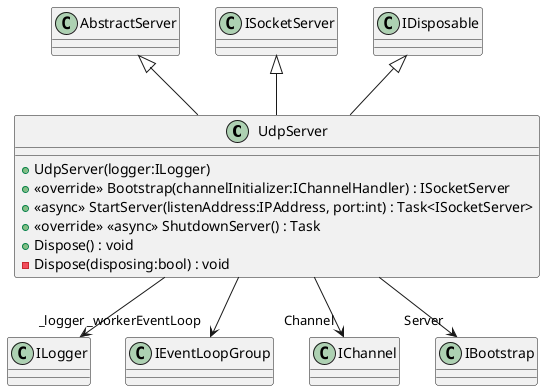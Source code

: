 @startuml
class UdpServer {
    + UdpServer(logger:ILogger)
    + <<override>> Bootstrap(channelInitializer:IChannelHandler) : ISocketServer
    + <<async>> StartServer(listenAddress:IPAddress, port:int) : Task<ISocketServer>
    + <<override>> <<async>> ShutdownServer() : Task
    + Dispose() : void
    - Dispose(disposing:bool) : void
}
AbstractServer <|-- UdpServer
ISocketServer <|-- UdpServer
IDisposable <|-- UdpServer
UdpServer --> "_logger" ILogger
UdpServer --> "_workerEventLoop" IEventLoopGroup
UdpServer --> "Channel" IChannel
UdpServer --> "Server" IBootstrap
@enduml
